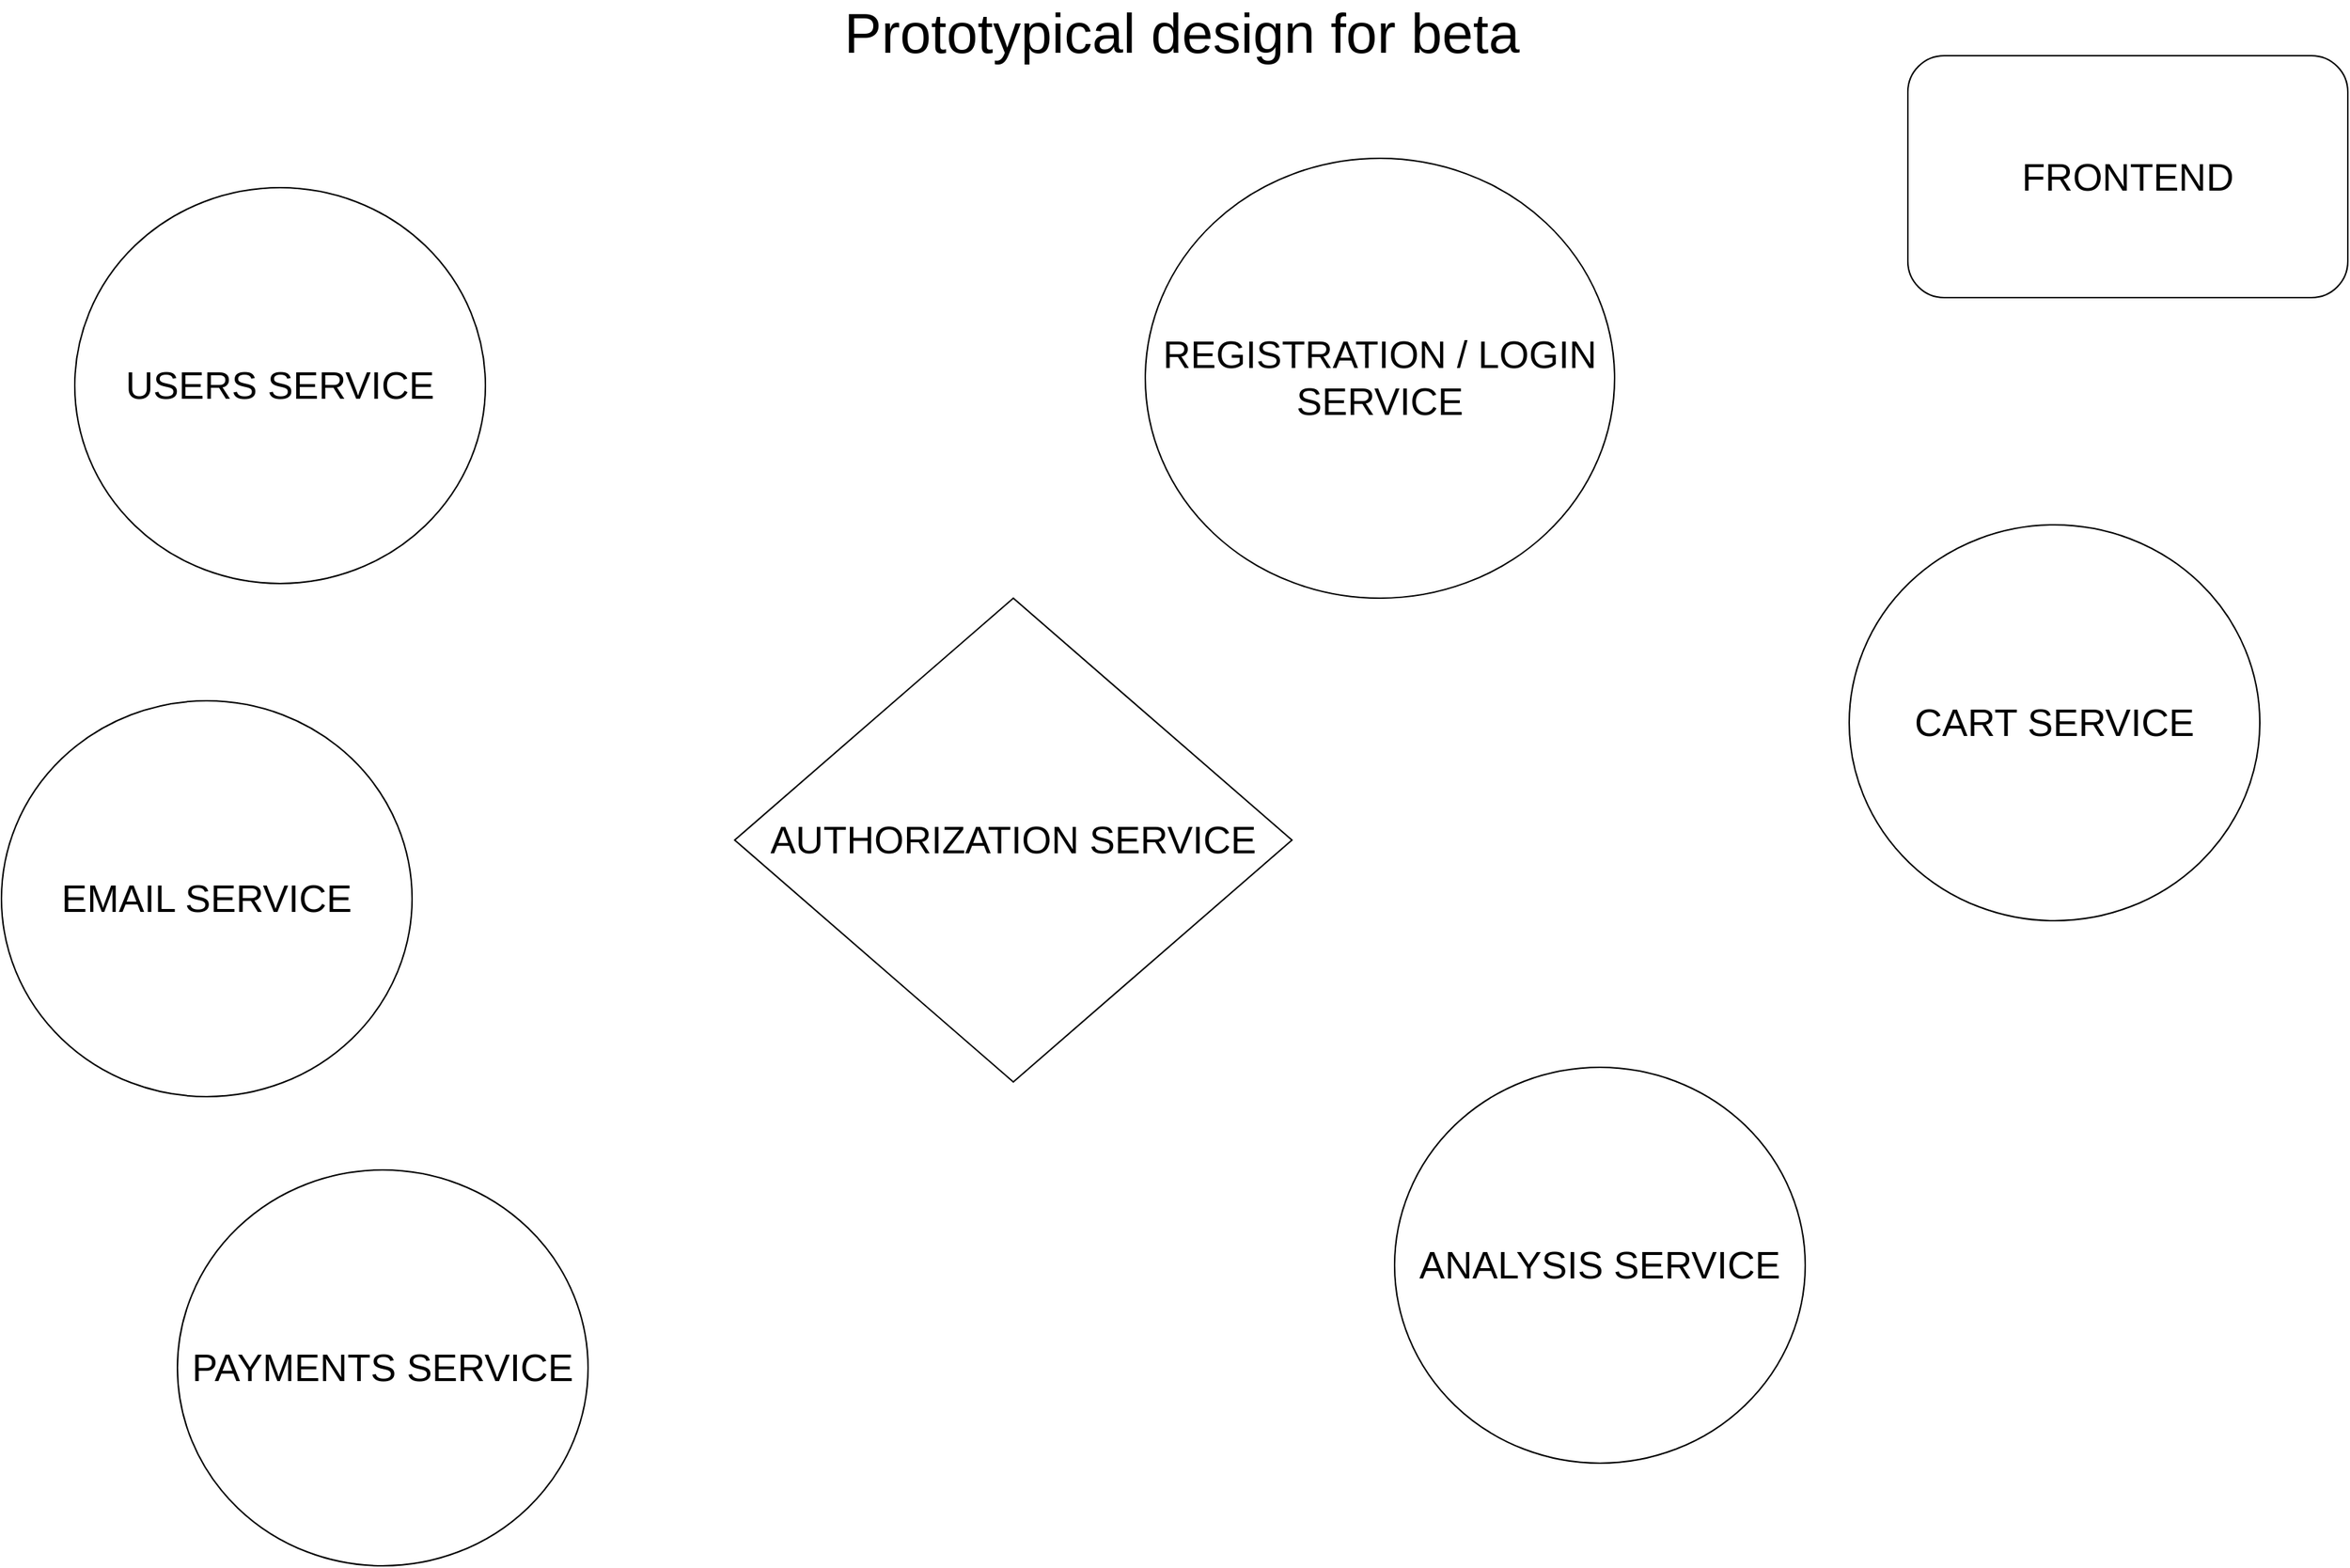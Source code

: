 <mxfile version="24.2.2" type="github">
  <diagram name="Page-1" id="2jkOA4S1mMD9vGxF3OOZ">
    <mxGraphModel dx="2998" dy="2544" grid="1" gridSize="10" guides="1" tooltips="1" connect="1" arrows="1" fold="1" page="1" pageScale="1" pageWidth="827" pageHeight="1169" math="0" shadow="0">
      <root>
        <mxCell id="0" />
        <mxCell id="1" parent="0" />
        <mxCell id="2wjJZJvgFoSb4_y81fCn-2" value="&lt;font style=&quot;font-size: 26px;&quot;&gt;USERS SERVICE&lt;/font&gt;" style="ellipse;whiteSpace=wrap;html=1;" vertex="1" parent="1">
          <mxGeometry x="-750" y="-1020" width="280" height="270" as="geometry" />
        </mxCell>
        <mxCell id="2wjJZJvgFoSb4_y81fCn-3" value="&lt;font style=&quot;font-size: 26px;&quot;&gt;ANALYSIS SERVICE&lt;/font&gt;" style="ellipse;whiteSpace=wrap;html=1;" vertex="1" parent="1">
          <mxGeometry x="150" y="-420" width="280" height="270" as="geometry" />
        </mxCell>
        <mxCell id="2wjJZJvgFoSb4_y81fCn-4" value="&lt;font style=&quot;font-size: 26px;&quot;&gt;PAYMENTS SERVICE&lt;/font&gt;" style="ellipse;whiteSpace=wrap;html=1;" vertex="1" parent="1">
          <mxGeometry x="-680" y="-350" width="280" height="270" as="geometry" />
        </mxCell>
        <mxCell id="2wjJZJvgFoSb4_y81fCn-5" value="&lt;font style=&quot;font-size: 26px;&quot;&gt;EMAIL SERVICE&lt;/font&gt;" style="ellipse;whiteSpace=wrap;html=1;" vertex="1" parent="1">
          <mxGeometry x="-800" y="-670" width="280" height="270" as="geometry" />
        </mxCell>
        <mxCell id="2wjJZJvgFoSb4_y81fCn-6" value="&lt;font style=&quot;font-size: 26px;&quot;&gt;FRONTEND&lt;/font&gt;" style="rounded=1;whiteSpace=wrap;html=1;" vertex="1" parent="1">
          <mxGeometry x="500" y="-1110" width="300" height="165" as="geometry" />
        </mxCell>
        <mxCell id="2wjJZJvgFoSb4_y81fCn-7" value="&lt;font style=&quot;font-size: 26px;&quot;&gt;CART SERVICE&lt;/font&gt;" style="ellipse;whiteSpace=wrap;html=1;" vertex="1" parent="1">
          <mxGeometry x="460" y="-790" width="280" height="270" as="geometry" />
        </mxCell>
        <mxCell id="2wjJZJvgFoSb4_y81fCn-8" value="&lt;font style=&quot;font-size: 38px;&quot;&gt;Prototypical design for beta&lt;/font&gt;" style="text;html=1;align=center;verticalAlign=middle;whiteSpace=wrap;rounded=0;" vertex="1" parent="1">
          <mxGeometry x="-300" y="-1140" width="610" height="30" as="geometry" />
        </mxCell>
        <mxCell id="2wjJZJvgFoSb4_y81fCn-9" value="&lt;font style=&quot;font-size: 26px;&quot;&gt;REGISTRATION / LOGIN SERVICE&lt;/font&gt;" style="ellipse;whiteSpace=wrap;html=1;" vertex="1" parent="1">
          <mxGeometry x="-20" y="-1040" width="320" height="300" as="geometry" />
        </mxCell>
        <mxCell id="2wjJZJvgFoSb4_y81fCn-10" value="&lt;font style=&quot;font-size: 26px;&quot;&gt;AUTHORIZATION SERVICE&lt;/font&gt;" style="rhombus;whiteSpace=wrap;html=1;" vertex="1" parent="1">
          <mxGeometry x="-300" y="-740" width="380" height="330" as="geometry" />
        </mxCell>
      </root>
    </mxGraphModel>
  </diagram>
</mxfile>
